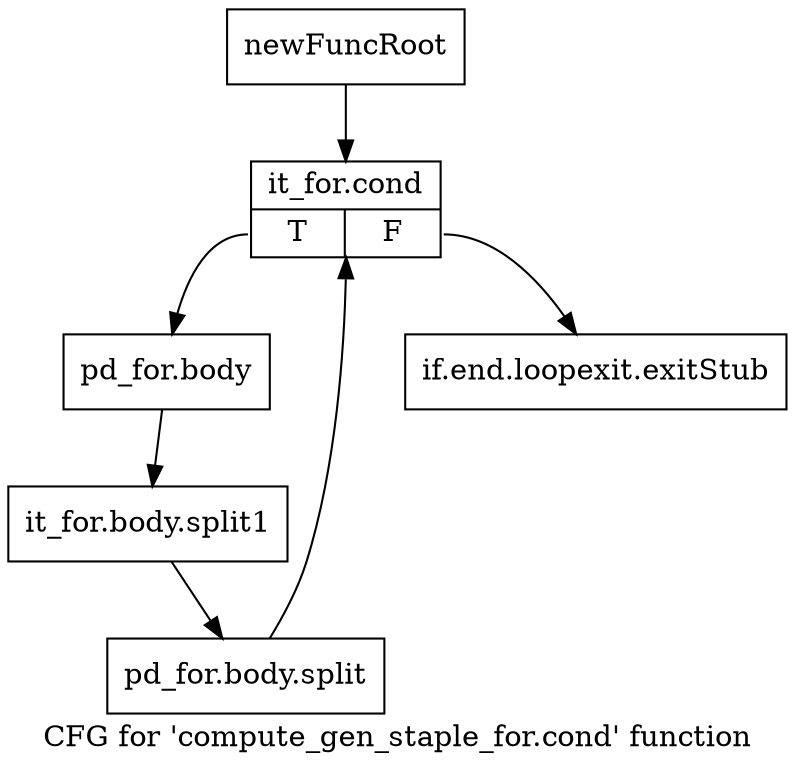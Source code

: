 digraph "CFG for 'compute_gen_staple_for.cond' function" {
	label="CFG for 'compute_gen_staple_for.cond' function";

	Node0x1a845d0 [shape=record,label="{newFuncRoot}"];
	Node0x1a845d0 -> Node0x1a84670;
	Node0x1a84620 [shape=record,label="{if.end.loopexit.exitStub}"];
	Node0x1a84670 [shape=record,label="{it_for.cond|{<s0>T|<s1>F}}"];
	Node0x1a84670:s0 -> Node0x1a846c0;
	Node0x1a84670:s1 -> Node0x1a84620;
	Node0x1a846c0 [shape=record,label="{pd_for.body}"];
	Node0x1a846c0 -> Node0x1c54410;
	Node0x1c54410 [shape=record,label="{it_for.body.split1}"];
	Node0x1c54410 -> Node0x1c53bf0;
	Node0x1c53bf0 [shape=record,label="{pd_for.body.split}"];
	Node0x1c53bf0 -> Node0x1a84670;
}
